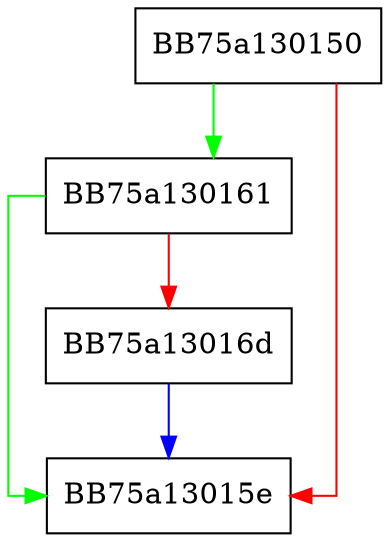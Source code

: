 digraph IsMsi {
  node [shape="box"];
  graph [splines=ortho];
  BB75a130150 -> BB75a130161 [color="green"];
  BB75a130150 -> BB75a13015e [color="red"];
  BB75a130161 -> BB75a13015e [color="green"];
  BB75a130161 -> BB75a13016d [color="red"];
  BB75a13016d -> BB75a13015e [color="blue"];
}